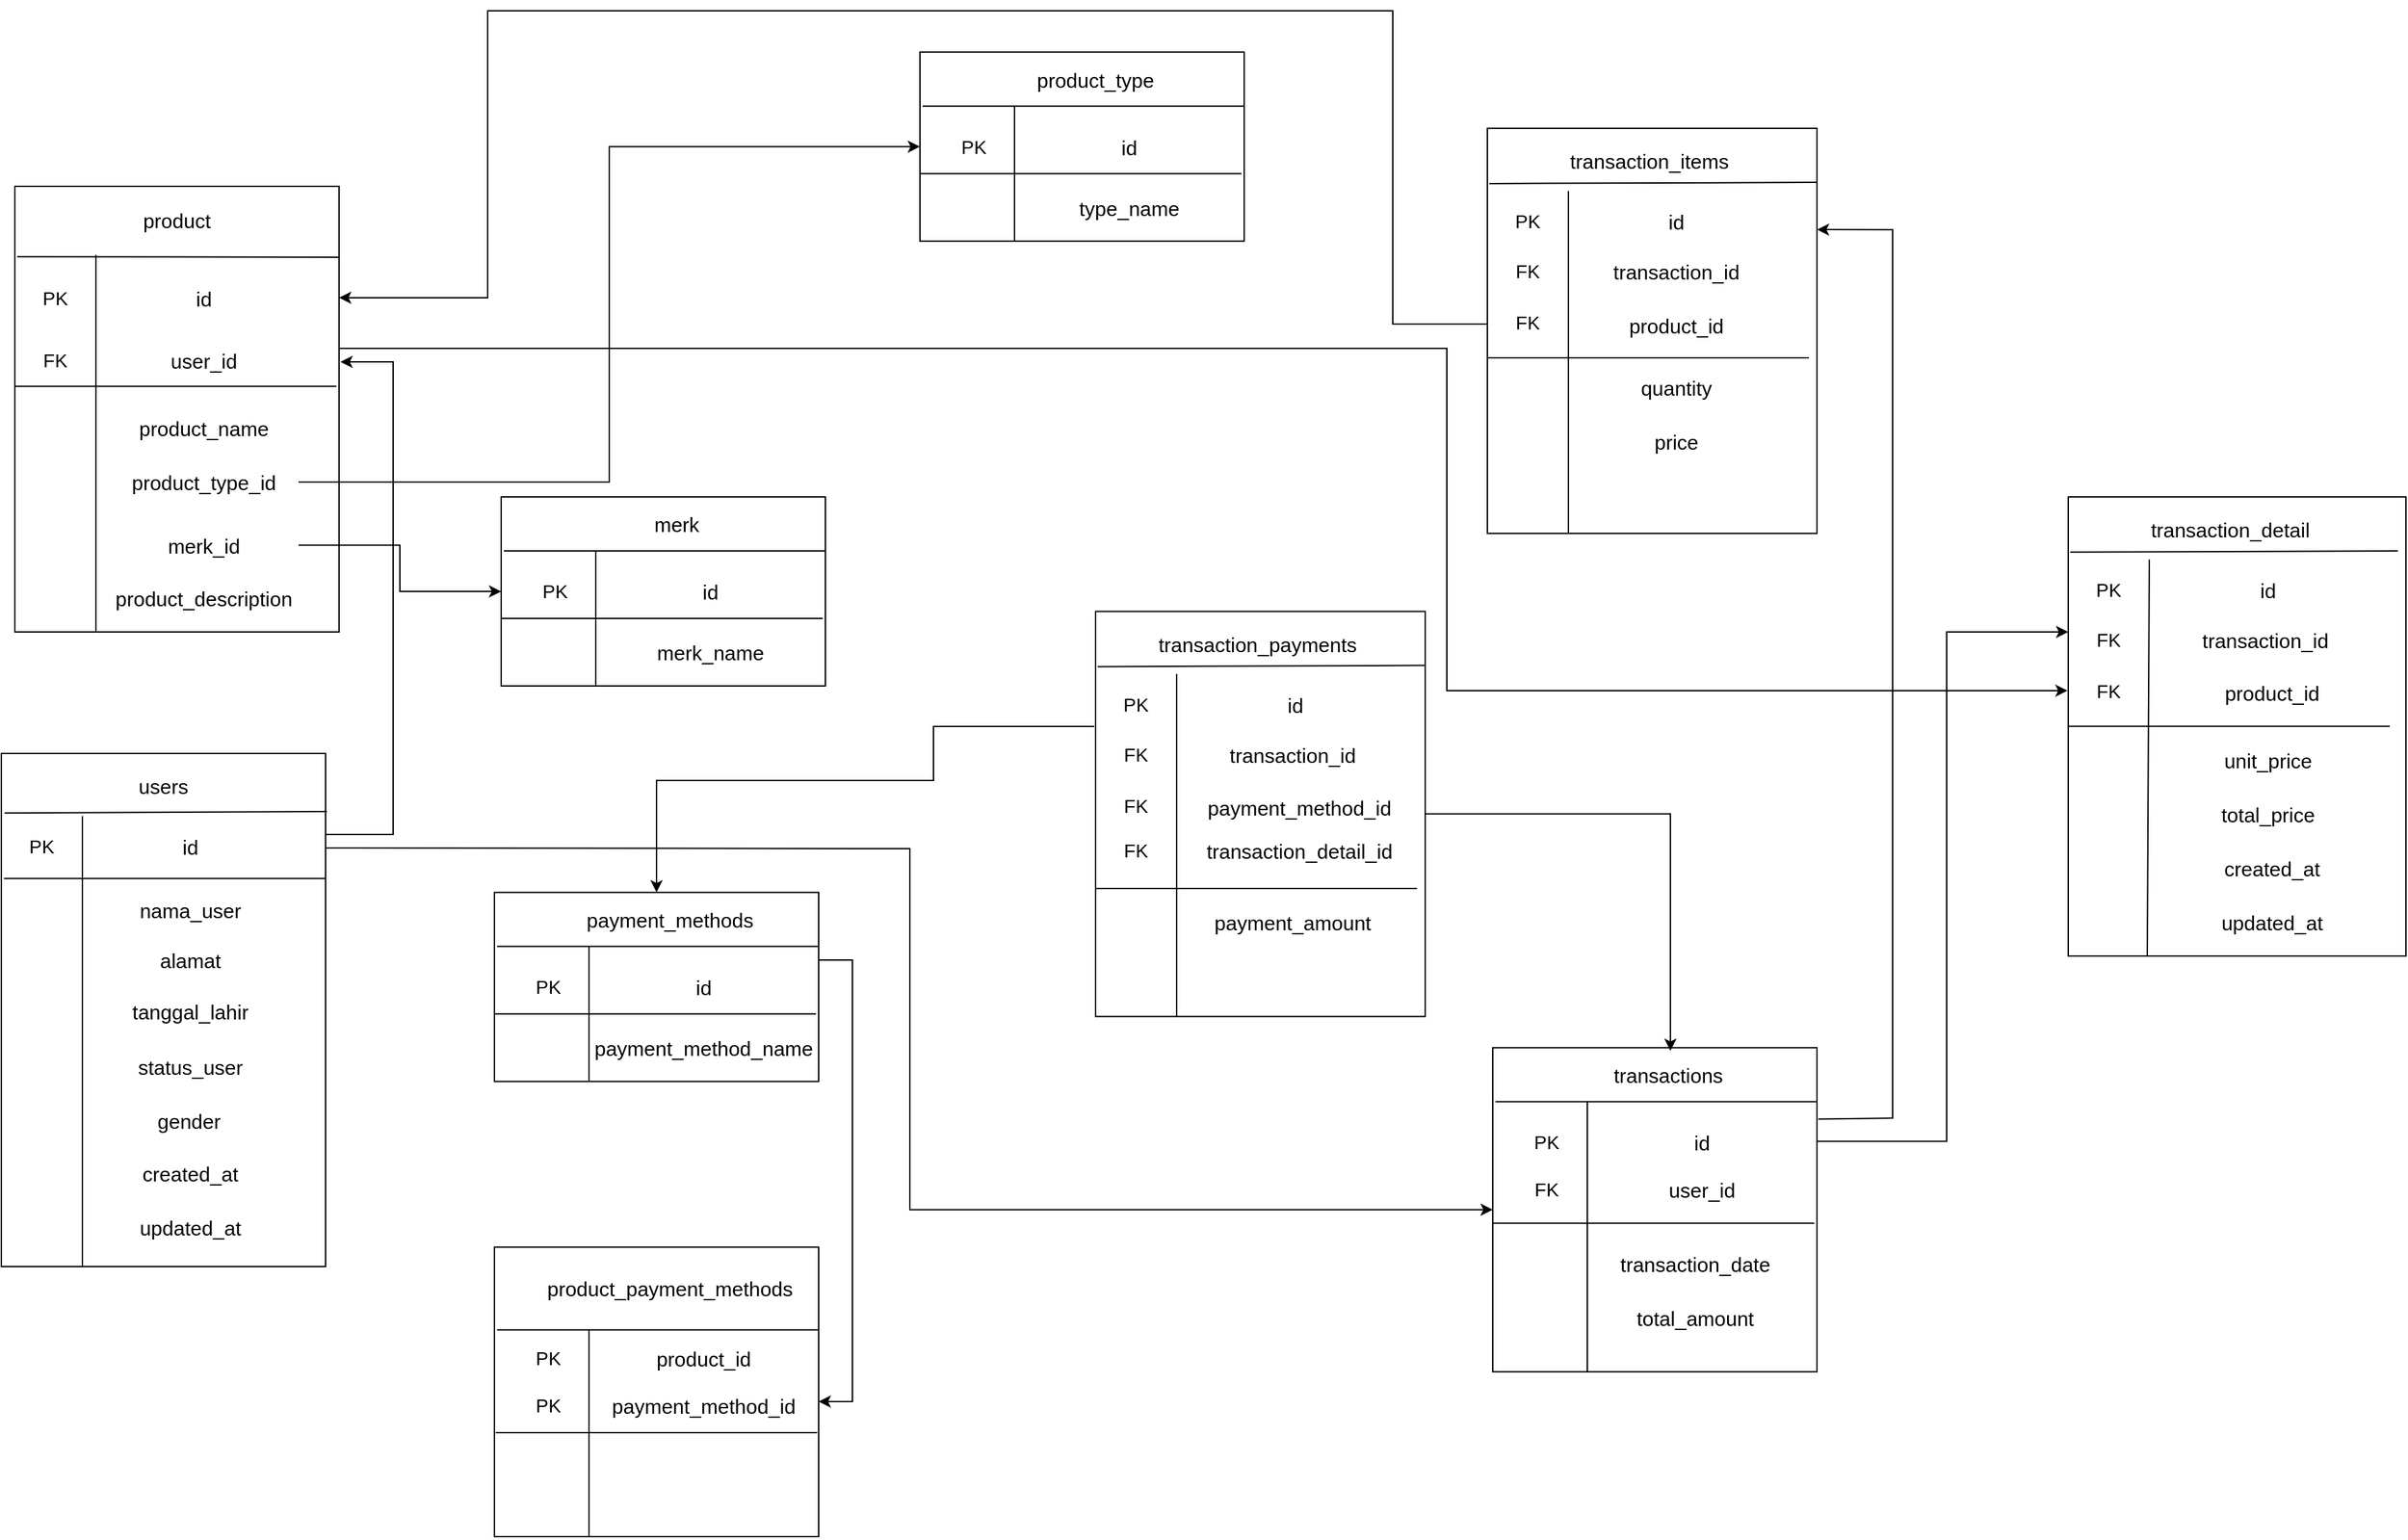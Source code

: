 <mxfile version="24.5.4" type="device">
  <diagram name="Page-1" id="gHyQf_i51Uh0sg_qcwM_">
    <mxGraphModel dx="2238" dy="1350" grid="1" gridSize="10" guides="1" tooltips="1" connect="1" arrows="1" fold="1" page="1" pageScale="1" pageWidth="850" pageHeight="1100" math="0" shadow="0">
      <root>
        <mxCell id="0" />
        <mxCell id="1" parent="0" />
        <mxCell id="1vpAeoFUaDSUoBecvZQN-39" value="" style="group" vertex="1" connectable="0" parent="1">
          <mxGeometry x="710" y="60.6" width="240" height="140" as="geometry" />
        </mxCell>
        <mxCell id="1vpAeoFUaDSUoBecvZQN-57" value="" style="group" vertex="1" connectable="0" parent="1vpAeoFUaDSUoBecvZQN-39">
          <mxGeometry width="240" height="140" as="geometry" />
        </mxCell>
        <mxCell id="1vpAeoFUaDSUoBecvZQN-12" value="" style="rounded=0;whiteSpace=wrap;html=1;" vertex="1" parent="1vpAeoFUaDSUoBecvZQN-57">
          <mxGeometry width="240" height="140" as="geometry" />
        </mxCell>
        <mxCell id="1vpAeoFUaDSUoBecvZQN-22" value="product_type" style="text;html=1;align=center;verticalAlign=middle;whiteSpace=wrap;rounded=0;strokeWidth=2;fontSize=15;" vertex="1" parent="1vpAeoFUaDSUoBecvZQN-57">
          <mxGeometry x="60" y="10" width="140" height="20" as="geometry" />
        </mxCell>
        <mxCell id="1vpAeoFUaDSUoBecvZQN-24" value="id" style="text;html=1;align=center;verticalAlign=middle;whiteSpace=wrap;rounded=0;strokeWidth=2;fontSize=15;" vertex="1" parent="1vpAeoFUaDSUoBecvZQN-57">
          <mxGeometry x="85" y="60" width="140" height="20" as="geometry" />
        </mxCell>
        <mxCell id="1vpAeoFUaDSUoBecvZQN-31" value="" style="endArrow=none;html=1;rounded=0;exitX=0.007;exitY=0.158;exitDx=0;exitDy=0;exitPerimeter=0;entryX=1.001;entryY=0.159;entryDx=0;entryDy=0;entryPerimeter=0;" edge="1" parent="1vpAeoFUaDSUoBecvZQN-57">
          <mxGeometry width="50" height="50" relative="1" as="geometry">
            <mxPoint x="2" y="40" as="sourcePoint" />
            <mxPoint x="240" y="40" as="targetPoint" />
          </mxGeometry>
        </mxCell>
        <mxCell id="1vpAeoFUaDSUoBecvZQN-32" value="PK" style="text;html=1;align=center;verticalAlign=middle;whiteSpace=wrap;rounded=0;fontSize=14;" vertex="1" parent="1vpAeoFUaDSUoBecvZQN-57">
          <mxGeometry x="20" y="60" width="40" height="20" as="geometry" />
        </mxCell>
        <mxCell id="1vpAeoFUaDSUoBecvZQN-37" value="type_name" style="text;html=1;align=center;verticalAlign=middle;whiteSpace=wrap;rounded=0;strokeWidth=2;fontSize=15;" vertex="1" parent="1vpAeoFUaDSUoBecvZQN-57">
          <mxGeometry x="85" y="100" width="140" height="30" as="geometry" />
        </mxCell>
        <mxCell id="1vpAeoFUaDSUoBecvZQN-30" value="" style="endArrow=none;html=1;rounded=0;exitX=0.007;exitY=0.158;exitDx=0;exitDy=0;exitPerimeter=0;entryX=1.001;entryY=0.159;entryDx=0;entryDy=0;entryPerimeter=0;" edge="1" parent="1vpAeoFUaDSUoBecvZQN-57">
          <mxGeometry width="50" height="50" relative="1" as="geometry">
            <mxPoint y="90" as="sourcePoint" />
            <mxPoint x="238" y="90" as="targetPoint" />
          </mxGeometry>
        </mxCell>
        <mxCell id="1vpAeoFUaDSUoBecvZQN-29" value="" style="endArrow=none;html=1;rounded=0;" edge="1" parent="1vpAeoFUaDSUoBecvZQN-57">
          <mxGeometry width="50" height="50" relative="1" as="geometry">
            <mxPoint x="70" y="140" as="sourcePoint" />
            <mxPoint x="70" y="40" as="targetPoint" />
          </mxGeometry>
        </mxCell>
        <mxCell id="1vpAeoFUaDSUoBecvZQN-69" value="" style="group" vertex="1" connectable="0" parent="1">
          <mxGeometry x="395" y="682.9" width="240" height="140" as="geometry" />
        </mxCell>
        <mxCell id="1vpAeoFUaDSUoBecvZQN-70" value="" style="group" vertex="1" connectable="0" parent="1vpAeoFUaDSUoBecvZQN-69">
          <mxGeometry width="240" height="140" as="geometry" />
        </mxCell>
        <mxCell id="1vpAeoFUaDSUoBecvZQN-71" value="" style="rounded=0;whiteSpace=wrap;html=1;" vertex="1" parent="1vpAeoFUaDSUoBecvZQN-70">
          <mxGeometry width="240" height="140" as="geometry" />
        </mxCell>
        <mxCell id="1vpAeoFUaDSUoBecvZQN-72" value="payment_methods" style="text;html=1;align=center;verticalAlign=middle;whiteSpace=wrap;rounded=0;strokeWidth=2;fontSize=15;" vertex="1" parent="1vpAeoFUaDSUoBecvZQN-70">
          <mxGeometry x="60" y="10" width="140" height="20" as="geometry" />
        </mxCell>
        <mxCell id="1vpAeoFUaDSUoBecvZQN-73" value="id" style="text;html=1;align=center;verticalAlign=middle;whiteSpace=wrap;rounded=0;strokeWidth=2;fontSize=15;" vertex="1" parent="1vpAeoFUaDSUoBecvZQN-70">
          <mxGeometry x="85" y="60" width="140" height="20" as="geometry" />
        </mxCell>
        <mxCell id="1vpAeoFUaDSUoBecvZQN-74" value="" style="endArrow=none;html=1;rounded=0;exitX=0.007;exitY=0.158;exitDx=0;exitDy=0;exitPerimeter=0;entryX=1.001;entryY=0.159;entryDx=0;entryDy=0;entryPerimeter=0;" edge="1" parent="1vpAeoFUaDSUoBecvZQN-70">
          <mxGeometry width="50" height="50" relative="1" as="geometry">
            <mxPoint x="2" y="40" as="sourcePoint" />
            <mxPoint x="240" y="40" as="targetPoint" />
          </mxGeometry>
        </mxCell>
        <mxCell id="1vpAeoFUaDSUoBecvZQN-75" value="PK" style="text;html=1;align=center;verticalAlign=middle;whiteSpace=wrap;rounded=0;fontSize=14;" vertex="1" parent="1vpAeoFUaDSUoBecvZQN-70">
          <mxGeometry x="20" y="60" width="40" height="20" as="geometry" />
        </mxCell>
        <mxCell id="1vpAeoFUaDSUoBecvZQN-76" value="payment_method_name" style="text;html=1;align=center;verticalAlign=middle;whiteSpace=wrap;rounded=0;strokeWidth=2;fontSize=15;" vertex="1" parent="1vpAeoFUaDSUoBecvZQN-70">
          <mxGeometry x="85" y="100" width="140" height="30" as="geometry" />
        </mxCell>
        <mxCell id="1vpAeoFUaDSUoBecvZQN-77" value="" style="endArrow=none;html=1;rounded=0;exitX=0.007;exitY=0.158;exitDx=0;exitDy=0;exitPerimeter=0;entryX=1.001;entryY=0.159;entryDx=0;entryDy=0;entryPerimeter=0;" edge="1" parent="1vpAeoFUaDSUoBecvZQN-70">
          <mxGeometry width="50" height="50" relative="1" as="geometry">
            <mxPoint y="90" as="sourcePoint" />
            <mxPoint x="238" y="90" as="targetPoint" />
          </mxGeometry>
        </mxCell>
        <mxCell id="1vpAeoFUaDSUoBecvZQN-78" value="" style="endArrow=none;html=1;rounded=0;" edge="1" parent="1vpAeoFUaDSUoBecvZQN-70">
          <mxGeometry width="50" height="50" relative="1" as="geometry">
            <mxPoint x="70" y="140" as="sourcePoint" />
            <mxPoint x="70" y="40" as="targetPoint" />
          </mxGeometry>
        </mxCell>
        <mxCell id="1vpAeoFUaDSUoBecvZQN-90" value="" style="group" vertex="1" connectable="0" parent="1">
          <mxGeometry x="30" y="580" width="240" height="380" as="geometry" />
        </mxCell>
        <mxCell id="1vpAeoFUaDSUoBecvZQN-130" value="" style="group" vertex="1" connectable="0" parent="1vpAeoFUaDSUoBecvZQN-90">
          <mxGeometry width="240" height="380" as="geometry" />
        </mxCell>
        <mxCell id="1vpAeoFUaDSUoBecvZQN-79" value="" style="rounded=0;whiteSpace=wrap;html=1;" vertex="1" parent="1vpAeoFUaDSUoBecvZQN-130">
          <mxGeometry width="240" height="380" as="geometry" />
        </mxCell>
        <mxCell id="1vpAeoFUaDSUoBecvZQN-81" value="users" style="text;html=1;align=center;verticalAlign=middle;whiteSpace=wrap;rounded=0;strokeWidth=2;fontSize=15;" vertex="1" parent="1vpAeoFUaDSUoBecvZQN-130">
          <mxGeometry x="50" y="9.268" width="140" height="29.231" as="geometry" />
        </mxCell>
        <mxCell id="1vpAeoFUaDSUoBecvZQN-82" value="id" style="text;html=1;align=center;verticalAlign=middle;whiteSpace=wrap;rounded=0;strokeWidth=2;fontSize=15;" vertex="1" parent="1vpAeoFUaDSUoBecvZQN-130">
          <mxGeometry x="70" y="54.683" width="140" height="28.871" as="geometry" />
        </mxCell>
        <mxCell id="1vpAeoFUaDSUoBecvZQN-83" value="nama_user" style="text;html=1;align=center;verticalAlign=middle;whiteSpace=wrap;rounded=0;strokeWidth=2;fontSize=15;" vertex="1" parent="1vpAeoFUaDSUoBecvZQN-130">
          <mxGeometry x="70" y="97.951" width="140" height="37.073" as="geometry" />
        </mxCell>
        <mxCell id="1vpAeoFUaDSUoBecvZQN-84" value="alamat" style="text;html=1;align=center;verticalAlign=middle;whiteSpace=wrap;rounded=0;strokeWidth=2;fontSize=15;" vertex="1" parent="1vpAeoFUaDSUoBecvZQN-130">
          <mxGeometry x="70" y="141.024" width="140" height="24.95" as="geometry" />
        </mxCell>
        <mxCell id="1vpAeoFUaDSUoBecvZQN-85" value="tanggal_lahir" style="text;html=1;align=center;verticalAlign=middle;whiteSpace=wrap;rounded=0;strokeWidth=2;fontSize=15;" vertex="1" parent="1vpAeoFUaDSUoBecvZQN-130">
          <mxGeometry x="70" y="176.684" width="140" height="29.584" as="geometry" />
        </mxCell>
        <mxCell id="1vpAeoFUaDSUoBecvZQN-86" value="status_user" style="text;html=1;align=center;verticalAlign=middle;whiteSpace=wrap;rounded=0;strokeWidth=2;fontSize=15;" vertex="1" parent="1vpAeoFUaDSUoBecvZQN-130">
          <mxGeometry x="70" y="217.902" width="140" height="28.519" as="geometry" />
        </mxCell>
        <mxCell id="1vpAeoFUaDSUoBecvZQN-87" value="PK" style="text;html=1;align=center;verticalAlign=middle;whiteSpace=wrap;rounded=0;fontSize=14;" vertex="1" parent="1vpAeoFUaDSUoBecvZQN-130">
          <mxGeometry x="10" y="54.683" width="40" height="28.871" as="geometry" />
        </mxCell>
        <mxCell id="1vpAeoFUaDSUoBecvZQN-88" value="" style="endArrow=none;html=1;rounded=0;exitX=0.007;exitY=0.158;exitDx=0;exitDy=0;exitPerimeter=0;entryX=1.001;entryY=0.159;entryDx=0;entryDy=0;entryPerimeter=0;" edge="1" parent="1vpAeoFUaDSUoBecvZQN-130">
          <mxGeometry width="50" height="50" relative="1" as="geometry">
            <mxPoint x="2" y="92.686" as="sourcePoint" />
            <mxPoint x="240" y="92.686" as="targetPoint" />
          </mxGeometry>
        </mxCell>
        <mxCell id="1vpAeoFUaDSUoBecvZQN-89" value="" style="endArrow=none;html=1;rounded=0;exitX=0.25;exitY=1;exitDx=0;exitDy=0;" edge="1" parent="1vpAeoFUaDSUoBecvZQN-130">
          <mxGeometry width="50" height="50" relative="1" as="geometry">
            <mxPoint x="60" y="380" as="sourcePoint" />
            <mxPoint x="60" y="46.341" as="targetPoint" />
          </mxGeometry>
        </mxCell>
        <mxCell id="1vpAeoFUaDSUoBecvZQN-80" value="" style="endArrow=none;html=1;rounded=0;exitX=0.01;exitY=0.116;exitDx=0;exitDy=0;exitPerimeter=0;entryX=1.004;entryY=0.113;entryDx=0;entryDy=0;entryPerimeter=0;" edge="1" parent="1vpAeoFUaDSUoBecvZQN-130" source="1vpAeoFUaDSUoBecvZQN-79" target="1vpAeoFUaDSUoBecvZQN-79">
          <mxGeometry width="50" height="50" relative="1" as="geometry">
            <mxPoint x="360" y="380" as="sourcePoint" />
            <mxPoint x="238" y="92.077" as="targetPoint" />
          </mxGeometry>
        </mxCell>
        <mxCell id="1vpAeoFUaDSUoBecvZQN-126" value="gender" style="text;html=1;align=center;verticalAlign=middle;whiteSpace=wrap;rounded=0;strokeWidth=2;fontSize=15;" vertex="1" parent="1vpAeoFUaDSUoBecvZQN-130">
          <mxGeometry x="69" y="257.976" width="140" height="28.519" as="geometry" />
        </mxCell>
        <mxCell id="1vpAeoFUaDSUoBecvZQN-128" value="created_at" style="text;html=1;align=center;verticalAlign=middle;whiteSpace=wrap;rounded=0;strokeWidth=2;fontSize=15;" vertex="1" parent="1vpAeoFUaDSUoBecvZQN-130">
          <mxGeometry x="70" y="297.049" width="140" height="28.519" as="geometry" />
        </mxCell>
        <mxCell id="1vpAeoFUaDSUoBecvZQN-129" value="updated_at" style="text;html=1;align=center;verticalAlign=middle;whiteSpace=wrap;rounded=0;strokeWidth=2;fontSize=15;" vertex="1" parent="1vpAeoFUaDSUoBecvZQN-130">
          <mxGeometry x="70" y="337.122" width="140" height="28.519" as="geometry" />
        </mxCell>
        <mxCell id="1vpAeoFUaDSUoBecvZQN-91" value="" style="group" vertex="1" connectable="0" parent="1">
          <mxGeometry x="395" y="945.64" width="240" height="214.36" as="geometry" />
        </mxCell>
        <mxCell id="1vpAeoFUaDSUoBecvZQN-92" value="" style="group" vertex="1" connectable="0" parent="1vpAeoFUaDSUoBecvZQN-91">
          <mxGeometry width="240" height="214.36" as="geometry" />
        </mxCell>
        <mxCell id="1vpAeoFUaDSUoBecvZQN-93" value="" style="rounded=0;whiteSpace=wrap;html=1;" vertex="1" parent="1vpAeoFUaDSUoBecvZQN-92">
          <mxGeometry width="240" height="214.36" as="geometry" />
        </mxCell>
        <mxCell id="1vpAeoFUaDSUoBecvZQN-94" value="product_payment_methods" style="text;html=1;align=center;verticalAlign=middle;whiteSpace=wrap;rounded=0;strokeWidth=2;fontSize=15;" vertex="1" parent="1vpAeoFUaDSUoBecvZQN-92">
          <mxGeometry x="60" y="15.311" width="140" height="30.623" as="geometry" />
        </mxCell>
        <mxCell id="1vpAeoFUaDSUoBecvZQN-95" value="product_id" style="text;html=1;align=center;verticalAlign=middle;whiteSpace=wrap;rounded=0;strokeWidth=2;fontSize=15;" vertex="1" parent="1vpAeoFUaDSUoBecvZQN-92">
          <mxGeometry x="85" y="73.74" width="140" height="18.13" as="geometry" />
        </mxCell>
        <mxCell id="1vpAeoFUaDSUoBecvZQN-96" value="" style="endArrow=none;html=1;rounded=0;exitX=0.007;exitY=0.158;exitDx=0;exitDy=0;exitPerimeter=0;entryX=1.001;entryY=0.159;entryDx=0;entryDy=0;entryPerimeter=0;" edge="1" parent="1vpAeoFUaDSUoBecvZQN-92">
          <mxGeometry width="50" height="50" relative="1" as="geometry">
            <mxPoint x="2" y="61.246" as="sourcePoint" />
            <mxPoint x="240" y="61.246" as="targetPoint" />
          </mxGeometry>
        </mxCell>
        <mxCell id="1vpAeoFUaDSUoBecvZQN-97" value="PK" style="text;html=1;align=center;verticalAlign=middle;whiteSpace=wrap;rounded=0;fontSize=14;" vertex="1" parent="1vpAeoFUaDSUoBecvZQN-92">
          <mxGeometry x="20" y="73.74" width="40" height="18.13" as="geometry" />
        </mxCell>
        <mxCell id="1vpAeoFUaDSUoBecvZQN-98" value="payment_method_id" style="text;html=1;align=center;verticalAlign=middle;whiteSpace=wrap;rounded=0;strokeWidth=2;fontSize=15;" vertex="1" parent="1vpAeoFUaDSUoBecvZQN-92">
          <mxGeometry x="85" y="104.36" width="140" height="26.89" as="geometry" />
        </mxCell>
        <mxCell id="1vpAeoFUaDSUoBecvZQN-99" value="" style="endArrow=none;html=1;rounded=0;exitX=0.007;exitY=0.158;exitDx=0;exitDy=0;exitPerimeter=0;entryX=1.001;entryY=0.159;entryDx=0;entryDy=0;entryPerimeter=0;" edge="1" parent="1vpAeoFUaDSUoBecvZQN-92">
          <mxGeometry width="50" height="50" relative="1" as="geometry">
            <mxPoint x="1" y="137.363" as="sourcePoint" />
            <mxPoint x="239" y="137.363" as="targetPoint" />
          </mxGeometry>
        </mxCell>
        <mxCell id="1vpAeoFUaDSUoBecvZQN-100" value="" style="endArrow=none;html=1;rounded=0;" edge="1" parent="1vpAeoFUaDSUoBecvZQN-92">
          <mxGeometry width="50" height="50" relative="1" as="geometry">
            <mxPoint x="70" y="214.36" as="sourcePoint" />
            <mxPoint x="70" y="61.246" as="targetPoint" />
          </mxGeometry>
        </mxCell>
        <mxCell id="1vpAeoFUaDSUoBecvZQN-101" value="PK" style="text;html=1;align=center;verticalAlign=middle;whiteSpace=wrap;rounded=0;fontSize=14;" vertex="1" parent="1vpAeoFUaDSUoBecvZQN-92">
          <mxGeometry x="20" y="108.19" width="40" height="19.23" as="geometry" />
        </mxCell>
        <mxCell id="1vpAeoFUaDSUoBecvZQN-60" value="" style="group" vertex="1" connectable="0" parent="1">
          <mxGeometry x="400" y="390" width="240" height="140" as="geometry" />
        </mxCell>
        <mxCell id="1vpAeoFUaDSUoBecvZQN-61" value="" style="rounded=0;whiteSpace=wrap;html=1;" vertex="1" parent="1vpAeoFUaDSUoBecvZQN-60">
          <mxGeometry width="240" height="140" as="geometry" />
        </mxCell>
        <mxCell id="1vpAeoFUaDSUoBecvZQN-62" value="merk" style="text;html=1;align=center;verticalAlign=middle;whiteSpace=wrap;rounded=0;strokeWidth=2;fontSize=15;container=0;" vertex="1" parent="1vpAeoFUaDSUoBecvZQN-60">
          <mxGeometry x="60" y="10" width="140" height="20" as="geometry" />
        </mxCell>
        <mxCell id="1vpAeoFUaDSUoBecvZQN-63" value="id" style="text;html=1;align=center;verticalAlign=middle;whiteSpace=wrap;rounded=0;strokeWidth=2;fontSize=15;container=0;" vertex="1" parent="1vpAeoFUaDSUoBecvZQN-60">
          <mxGeometry x="85" y="60" width="140" height="20" as="geometry" />
        </mxCell>
        <mxCell id="1vpAeoFUaDSUoBecvZQN-64" value="" style="endArrow=none;html=1;rounded=0;exitX=0.007;exitY=0.158;exitDx=0;exitDy=0;exitPerimeter=0;entryX=1.001;entryY=0.159;entryDx=0;entryDy=0;entryPerimeter=0;" edge="1" parent="1vpAeoFUaDSUoBecvZQN-60">
          <mxGeometry width="50" height="50" relative="1" as="geometry">
            <mxPoint x="2" y="40" as="sourcePoint" />
            <mxPoint x="240" y="40" as="targetPoint" />
          </mxGeometry>
        </mxCell>
        <mxCell id="1vpAeoFUaDSUoBecvZQN-65" value="PK" style="text;html=1;align=center;verticalAlign=middle;whiteSpace=wrap;rounded=0;fontSize=14;container=0;" vertex="1" parent="1vpAeoFUaDSUoBecvZQN-60">
          <mxGeometry x="20" y="60" width="40" height="20" as="geometry" />
        </mxCell>
        <mxCell id="1vpAeoFUaDSUoBecvZQN-66" value="merk_name" style="text;html=1;align=center;verticalAlign=middle;whiteSpace=wrap;rounded=0;strokeWidth=2;fontSize=15;container=0;" vertex="1" parent="1vpAeoFUaDSUoBecvZQN-60">
          <mxGeometry x="85" y="100" width="140" height="30" as="geometry" />
        </mxCell>
        <mxCell id="1vpAeoFUaDSUoBecvZQN-67" value="" style="endArrow=none;html=1;rounded=0;exitX=0.007;exitY=0.158;exitDx=0;exitDy=0;exitPerimeter=0;entryX=1.001;entryY=0.159;entryDx=0;entryDy=0;entryPerimeter=0;" edge="1" parent="1vpAeoFUaDSUoBecvZQN-60">
          <mxGeometry width="50" height="50" relative="1" as="geometry">
            <mxPoint y="90" as="sourcePoint" />
            <mxPoint x="238" y="90" as="targetPoint" />
          </mxGeometry>
        </mxCell>
        <mxCell id="1vpAeoFUaDSUoBecvZQN-68" value="" style="endArrow=none;html=1;rounded=0;" edge="1" parent="1vpAeoFUaDSUoBecvZQN-60">
          <mxGeometry width="50" height="50" relative="1" as="geometry">
            <mxPoint x="70" y="140" as="sourcePoint" />
            <mxPoint x="70" y="40" as="targetPoint" />
          </mxGeometry>
        </mxCell>
        <mxCell id="1vpAeoFUaDSUoBecvZQN-233" value="" style="group" vertex="1" connectable="0" parent="1">
          <mxGeometry x="40" y="160" width="240" height="330" as="geometry" />
        </mxCell>
        <mxCell id="1vpAeoFUaDSUoBecvZQN-1" value="" style="rounded=0;whiteSpace=wrap;html=1;" vertex="1" parent="1vpAeoFUaDSUoBecvZQN-233">
          <mxGeometry width="240" height="330" as="geometry" />
        </mxCell>
        <mxCell id="1vpAeoFUaDSUoBecvZQN-2" value="" style="endArrow=none;html=1;rounded=0;exitX=0.25;exitY=1;exitDx=0;exitDy=0;" edge="1" parent="1vpAeoFUaDSUoBecvZQN-233" source="1vpAeoFUaDSUoBecvZQN-1">
          <mxGeometry width="50" height="50" relative="1" as="geometry">
            <mxPoint x="360" y="330" as="sourcePoint" />
            <mxPoint x="60" y="50.769" as="targetPoint" />
          </mxGeometry>
        </mxCell>
        <mxCell id="1vpAeoFUaDSUoBecvZQN-4" value="" style="endArrow=none;html=1;rounded=0;exitX=0.007;exitY=0.158;exitDx=0;exitDy=0;exitPerimeter=0;entryX=1.001;entryY=0.159;entryDx=0;entryDy=0;entryPerimeter=0;" edge="1" parent="1vpAeoFUaDSUoBecvZQN-233" source="1vpAeoFUaDSUoBecvZQN-1" target="1vpAeoFUaDSUoBecvZQN-1">
          <mxGeometry width="50" height="50" relative="1" as="geometry">
            <mxPoint x="360" y="330" as="sourcePoint" />
            <mxPoint x="238" y="79.962" as="targetPoint" />
          </mxGeometry>
        </mxCell>
        <mxCell id="1vpAeoFUaDSUoBecvZQN-5" value="product" style="text;html=1;align=center;verticalAlign=middle;whiteSpace=wrap;rounded=0;strokeWidth=2;fontSize=15;" vertex="1" parent="1vpAeoFUaDSUoBecvZQN-233">
          <mxGeometry x="50" y="12.692" width="140" height="25.385" as="geometry" />
        </mxCell>
        <mxCell id="1vpAeoFUaDSUoBecvZQN-7" value="id" style="text;html=1;align=center;verticalAlign=middle;whiteSpace=wrap;rounded=0;strokeWidth=2;fontSize=15;" vertex="1" parent="1vpAeoFUaDSUoBecvZQN-233">
          <mxGeometry x="70" y="63.462" width="140" height="38.077" as="geometry" />
        </mxCell>
        <mxCell id="1vpAeoFUaDSUoBecvZQN-8" value="product_name" style="text;html=1;align=center;verticalAlign=middle;whiteSpace=wrap;rounded=0;strokeWidth=2;fontSize=15;" vertex="1" parent="1vpAeoFUaDSUoBecvZQN-233">
          <mxGeometry x="70" y="160.003" width="140" height="38.077" as="geometry" />
        </mxCell>
        <mxCell id="1vpAeoFUaDSUoBecvZQN-9" value="product_type_id" style="text;html=1;align=center;verticalAlign=middle;whiteSpace=wrap;rounded=0;strokeWidth=2;fontSize=15;" vertex="1" parent="1vpAeoFUaDSUoBecvZQN-233">
          <mxGeometry x="70" y="200.002" width="140" height="38.077" as="geometry" />
        </mxCell>
        <mxCell id="1vpAeoFUaDSUoBecvZQN-10" value="merk_id" style="text;html=1;align=center;verticalAlign=middle;whiteSpace=wrap;rounded=0;strokeWidth=2;fontSize=15;" vertex="1" parent="1vpAeoFUaDSUoBecvZQN-233">
          <mxGeometry x="70" y="250" width="140" height="31.54" as="geometry" />
        </mxCell>
        <mxCell id="1vpAeoFUaDSUoBecvZQN-11" value="product_description" style="text;html=1;align=center;verticalAlign=middle;whiteSpace=wrap;rounded=0;strokeWidth=2;fontSize=15;" vertex="1" parent="1vpAeoFUaDSUoBecvZQN-233">
          <mxGeometry x="70" y="290" width="140" height="30.77" as="geometry" />
        </mxCell>
        <mxCell id="1vpAeoFUaDSUoBecvZQN-35" value="PK" style="text;html=1;align=center;verticalAlign=middle;whiteSpace=wrap;rounded=0;fontSize=14;" vertex="1" parent="1vpAeoFUaDSUoBecvZQN-233">
          <mxGeometry x="10" y="63.462" width="40" height="38.077" as="geometry" />
        </mxCell>
        <mxCell id="1vpAeoFUaDSUoBecvZQN-286" value="user_id" style="text;html=1;align=center;verticalAlign=middle;whiteSpace=wrap;rounded=0;strokeWidth=2;fontSize=15;" vertex="1" parent="1vpAeoFUaDSUoBecvZQN-233">
          <mxGeometry x="70" y="110.002" width="140" height="38.077" as="geometry" />
        </mxCell>
        <mxCell id="1vpAeoFUaDSUoBecvZQN-288" value="FK" style="text;html=1;align=center;verticalAlign=middle;whiteSpace=wrap;rounded=0;fontSize=14;" vertex="1" parent="1vpAeoFUaDSUoBecvZQN-233">
          <mxGeometry x="10" y="110.002" width="40" height="38.077" as="geometry" />
        </mxCell>
        <mxCell id="1vpAeoFUaDSUoBecvZQN-290" value="" style="endArrow=none;html=1;rounded=0;exitX=0.007;exitY=0.158;exitDx=0;exitDy=0;exitPerimeter=0;entryX=1.001;entryY=0.159;entryDx=0;entryDy=0;entryPerimeter=0;" edge="1" parent="1vpAeoFUaDSUoBecvZQN-233">
          <mxGeometry width="50" height="50" relative="1" as="geometry">
            <mxPoint y="148.081" as="sourcePoint" />
            <mxPoint x="238" y="148.081" as="targetPoint" />
          </mxGeometry>
        </mxCell>
        <mxCell id="1vpAeoFUaDSUoBecvZQN-192" value="" style="group" vertex="1" connectable="0" parent="1">
          <mxGeometry x="1130" y="117.05" width="240" height="1000.0" as="geometry" />
        </mxCell>
        <mxCell id="1vpAeoFUaDSUoBecvZQN-193" value="" style="rounded=0;whiteSpace=wrap;html=1;" vertex="1" parent="1vpAeoFUaDSUoBecvZQN-192">
          <mxGeometry width="244" height="300" as="geometry" />
        </mxCell>
        <mxCell id="1vpAeoFUaDSUoBecvZQN-194" value="transaction_items" style="text;html=1;align=center;verticalAlign=middle;whiteSpace=wrap;rounded=0;strokeWidth=2;fontSize=15;" vertex="1" parent="1vpAeoFUaDSUoBecvZQN-192">
          <mxGeometry x="50" y="9.268" width="140" height="29.231" as="geometry" />
        </mxCell>
        <mxCell id="1vpAeoFUaDSUoBecvZQN-195" value="id" style="text;html=1;align=center;verticalAlign=middle;whiteSpace=wrap;rounded=0;strokeWidth=2;fontSize=15;" vertex="1" parent="1vpAeoFUaDSUoBecvZQN-192">
          <mxGeometry x="70" y="54.683" width="140" height="28.871" as="geometry" />
        </mxCell>
        <mxCell id="1vpAeoFUaDSUoBecvZQN-196" value="transaction_id" style="text;html=1;align=center;verticalAlign=middle;whiteSpace=wrap;rounded=0;strokeWidth=2;fontSize=15;" vertex="1" parent="1vpAeoFUaDSUoBecvZQN-192">
          <mxGeometry x="70" y="90" width="140" height="32.05" as="geometry" />
        </mxCell>
        <mxCell id="1vpAeoFUaDSUoBecvZQN-197" value="product_id" style="text;html=1;align=center;verticalAlign=middle;whiteSpace=wrap;rounded=0;strokeWidth=2;fontSize=15;" vertex="1" parent="1vpAeoFUaDSUoBecvZQN-192">
          <mxGeometry x="70" y="133.004" width="140" height="24.95" as="geometry" />
        </mxCell>
        <mxCell id="1vpAeoFUaDSUoBecvZQN-198" value="quantity" style="text;html=1;align=center;verticalAlign=middle;whiteSpace=wrap;rounded=0;strokeWidth=2;fontSize=15;" vertex="1" parent="1vpAeoFUaDSUoBecvZQN-192">
          <mxGeometry x="70" y="176.684" width="140" height="29.584" as="geometry" />
        </mxCell>
        <mxCell id="1vpAeoFUaDSUoBecvZQN-199" value="price" style="text;html=1;align=center;verticalAlign=middle;whiteSpace=wrap;rounded=0;strokeWidth=2;fontSize=15;" vertex="1" parent="1vpAeoFUaDSUoBecvZQN-192">
          <mxGeometry x="70" y="217.902" width="140" height="28.519" as="geometry" />
        </mxCell>
        <mxCell id="1vpAeoFUaDSUoBecvZQN-200" value="PK" style="text;html=1;align=center;verticalAlign=middle;whiteSpace=wrap;rounded=0;fontSize=14;" vertex="1" parent="1vpAeoFUaDSUoBecvZQN-192">
          <mxGeometry x="10" y="54.683" width="40" height="28.871" as="geometry" />
        </mxCell>
        <mxCell id="1vpAeoFUaDSUoBecvZQN-201" value="" style="endArrow=none;html=1;rounded=0;exitX=0.007;exitY=0.158;exitDx=0;exitDy=0;exitPerimeter=0;entryX=1.001;entryY=0.159;entryDx=0;entryDy=0;entryPerimeter=0;" edge="1" parent="1vpAeoFUaDSUoBecvZQN-192">
          <mxGeometry width="50" height="50" relative="1" as="geometry">
            <mxPoint y="169.896" as="sourcePoint" />
            <mxPoint x="238" y="169.896" as="targetPoint" />
          </mxGeometry>
        </mxCell>
        <mxCell id="1vpAeoFUaDSUoBecvZQN-202" value="" style="endArrow=none;html=1;rounded=0;" edge="1" parent="1vpAeoFUaDSUoBecvZQN-192">
          <mxGeometry width="50" height="50" relative="1" as="geometry">
            <mxPoint x="60" y="300" as="sourcePoint" />
            <mxPoint x="60" y="46.341" as="targetPoint" />
          </mxGeometry>
        </mxCell>
        <mxCell id="1vpAeoFUaDSUoBecvZQN-203" value="" style="endArrow=none;html=1;rounded=0;exitX=0.01;exitY=0.116;exitDx=0;exitDy=0;exitPerimeter=0;entryX=1.004;entryY=0.113;entryDx=0;entryDy=0;entryPerimeter=0;" edge="1" parent="1vpAeoFUaDSUoBecvZQN-192">
          <mxGeometry width="50" height="50" relative="1" as="geometry">
            <mxPoint x="1.46" y="40.9" as="sourcePoint" />
            <mxPoint x="243.996" y="40.0" as="targetPoint" />
          </mxGeometry>
        </mxCell>
        <mxCell id="1vpAeoFUaDSUoBecvZQN-209" value="FK" style="text;html=1;align=center;verticalAlign=middle;whiteSpace=wrap;rounded=0;fontSize=14;" vertex="1" parent="1vpAeoFUaDSUoBecvZQN-192">
          <mxGeometry x="10" y="91.593" width="40" height="28.871" as="geometry" />
        </mxCell>
        <mxCell id="1vpAeoFUaDSUoBecvZQN-210" value="FK" style="text;html=1;align=center;verticalAlign=middle;whiteSpace=wrap;rounded=0;fontSize=14;" vertex="1" parent="1vpAeoFUaDSUoBecvZQN-192">
          <mxGeometry x="10" y="130.003" width="40" height="28.871" as="geometry" />
        </mxCell>
        <mxCell id="1vpAeoFUaDSUoBecvZQN-131" value="" style="group" vertex="1" connectable="0" parent="1vpAeoFUaDSUoBecvZQN-192">
          <mxGeometry x="4" y="680.85" width="240" height="240" as="geometry" />
        </mxCell>
        <mxCell id="1vpAeoFUaDSUoBecvZQN-132" value="" style="group" vertex="1" connectable="0" parent="1vpAeoFUaDSUoBecvZQN-131">
          <mxGeometry width="240" height="240" as="geometry" />
        </mxCell>
        <mxCell id="1vpAeoFUaDSUoBecvZQN-133" value="" style="rounded=0;whiteSpace=wrap;html=1;" vertex="1" parent="1vpAeoFUaDSUoBecvZQN-132">
          <mxGeometry width="240" height="240" as="geometry" />
        </mxCell>
        <mxCell id="1vpAeoFUaDSUoBecvZQN-134" value="transactions" style="text;html=1;align=center;verticalAlign=middle;whiteSpace=wrap;rounded=0;strokeWidth=2;fontSize=15;" vertex="1" parent="1vpAeoFUaDSUoBecvZQN-132">
          <mxGeometry x="60" y="10" width="140" height="20" as="geometry" />
        </mxCell>
        <mxCell id="1vpAeoFUaDSUoBecvZQN-332" style="edgeStyle=orthogonalEdgeStyle;rounded=0;orthogonalLoop=1;jettySize=auto;html=1;exitX=1;exitY=0.289;exitDx=0;exitDy=0;exitPerimeter=0;" edge="1" parent="1vpAeoFUaDSUoBecvZQN-132" source="1vpAeoFUaDSUoBecvZQN-133">
          <mxGeometry relative="1" as="geometry">
            <mxPoint x="426" y="-307.9" as="targetPoint" />
            <mxPoint x="236" y="70.1" as="sourcePoint" />
            <Array as="points">
              <mxPoint x="336" y="69" />
              <mxPoint x="336" y="-308" />
            </Array>
          </mxGeometry>
        </mxCell>
        <mxCell id="1vpAeoFUaDSUoBecvZQN-135" value="id" style="text;html=1;align=center;verticalAlign=middle;whiteSpace=wrap;rounded=0;strokeWidth=2;fontSize=15;" vertex="1" parent="1vpAeoFUaDSUoBecvZQN-132">
          <mxGeometry x="85" y="60" width="140" height="20" as="geometry" />
        </mxCell>
        <mxCell id="1vpAeoFUaDSUoBecvZQN-136" value="" style="endArrow=none;html=1;rounded=0;exitX=0.007;exitY=0.158;exitDx=0;exitDy=0;exitPerimeter=0;entryX=1.001;entryY=0.159;entryDx=0;entryDy=0;entryPerimeter=0;" edge="1" parent="1vpAeoFUaDSUoBecvZQN-132">
          <mxGeometry width="50" height="50" relative="1" as="geometry">
            <mxPoint x="2" y="40" as="sourcePoint" />
            <mxPoint x="240" y="40" as="targetPoint" />
          </mxGeometry>
        </mxCell>
        <mxCell id="1vpAeoFUaDSUoBecvZQN-137" value="PK" style="text;html=1;align=center;verticalAlign=middle;whiteSpace=wrap;rounded=0;fontSize=14;" vertex="1" parent="1vpAeoFUaDSUoBecvZQN-132">
          <mxGeometry x="20" y="60" width="40" height="20" as="geometry" />
        </mxCell>
        <mxCell id="1vpAeoFUaDSUoBecvZQN-138" value="user_id" style="text;html=1;align=center;verticalAlign=middle;whiteSpace=wrap;rounded=0;strokeWidth=2;fontSize=15;" vertex="1" parent="1vpAeoFUaDSUoBecvZQN-132">
          <mxGeometry x="85" y="90" width="140" height="30" as="geometry" />
        </mxCell>
        <mxCell id="1vpAeoFUaDSUoBecvZQN-140" value="" style="endArrow=none;html=1;rounded=0;" edge="1" parent="1vpAeoFUaDSUoBecvZQN-132">
          <mxGeometry width="50" height="50" relative="1" as="geometry">
            <mxPoint x="70" y="240" as="sourcePoint" />
            <mxPoint x="70" y="40" as="targetPoint" />
          </mxGeometry>
        </mxCell>
        <mxCell id="1vpAeoFUaDSUoBecvZQN-142" value="FK" style="text;html=1;align=center;verticalAlign=middle;whiteSpace=wrap;rounded=0;fontSize=14;" vertex="1" parent="1vpAeoFUaDSUoBecvZQN-132">
          <mxGeometry x="20" y="95" width="40" height="20" as="geometry" />
        </mxCell>
        <mxCell id="1vpAeoFUaDSUoBecvZQN-161" value="" style="endArrow=none;html=1;rounded=0;exitX=0.007;exitY=0.158;exitDx=0;exitDy=0;exitPerimeter=0;entryX=1.001;entryY=0.159;entryDx=0;entryDy=0;entryPerimeter=0;" edge="1" parent="1vpAeoFUaDSUoBecvZQN-132">
          <mxGeometry width="50" height="50" relative="1" as="geometry">
            <mxPoint y="130" as="sourcePoint" />
            <mxPoint x="238" y="130" as="targetPoint" />
          </mxGeometry>
        </mxCell>
        <mxCell id="1vpAeoFUaDSUoBecvZQN-162" value="transaction_date" style="text;html=1;align=center;verticalAlign=middle;whiteSpace=wrap;rounded=0;strokeWidth=2;fontSize=15;" vertex="1" parent="1vpAeoFUaDSUoBecvZQN-132">
          <mxGeometry x="80" y="150" width="140" height="20" as="geometry" />
        </mxCell>
        <mxCell id="1vpAeoFUaDSUoBecvZQN-175" value="total_amount" style="text;html=1;align=center;verticalAlign=middle;whiteSpace=wrap;rounded=0;strokeWidth=2;fontSize=15;" vertex="1" parent="1vpAeoFUaDSUoBecvZQN-132">
          <mxGeometry x="80" y="190" width="140" height="20" as="geometry" />
        </mxCell>
        <mxCell id="1vpAeoFUaDSUoBecvZQN-284" style="edgeStyle=orthogonalEdgeStyle;rounded=0;orthogonalLoop=1;jettySize=auto;html=1;entryX=1;entryY=0.25;entryDx=0;entryDy=0;exitX=1.004;exitY=0.22;exitDx=0;exitDy=0;exitPerimeter=0;" edge="1" parent="1vpAeoFUaDSUoBecvZQN-192" source="1vpAeoFUaDSUoBecvZQN-133" target="1vpAeoFUaDSUoBecvZQN-193">
          <mxGeometry relative="1" as="geometry">
            <Array as="points">
              <mxPoint x="247" y="734" />
              <mxPoint x="300" y="733" />
              <mxPoint x="300" y="75" />
            </Array>
          </mxGeometry>
        </mxCell>
        <mxCell id="1vpAeoFUaDSUoBecvZQN-212" value="" style="group" vertex="1" connectable="0" parent="1">
          <mxGeometry x="840" y="474.8" width="240" height="380" as="geometry" />
        </mxCell>
        <mxCell id="1vpAeoFUaDSUoBecvZQN-213" value="" style="group" vertex="1" connectable="0" parent="1vpAeoFUaDSUoBecvZQN-212">
          <mxGeometry width="240" height="380" as="geometry" />
        </mxCell>
        <mxCell id="1vpAeoFUaDSUoBecvZQN-214" value="" style="rounded=0;whiteSpace=wrap;html=1;" vertex="1" parent="1vpAeoFUaDSUoBecvZQN-213">
          <mxGeometry width="244" height="300" as="geometry" />
        </mxCell>
        <mxCell id="1vpAeoFUaDSUoBecvZQN-215" value="transaction_payments" style="text;html=1;align=center;verticalAlign=middle;whiteSpace=wrap;rounded=0;strokeWidth=2;fontSize=15;" vertex="1" parent="1vpAeoFUaDSUoBecvZQN-213">
          <mxGeometry x="50" y="9.268" width="140" height="29.231" as="geometry" />
        </mxCell>
        <mxCell id="1vpAeoFUaDSUoBecvZQN-216" value="id" style="text;html=1;align=center;verticalAlign=middle;whiteSpace=wrap;rounded=0;strokeWidth=2;fontSize=15;" vertex="1" parent="1vpAeoFUaDSUoBecvZQN-213">
          <mxGeometry x="78" y="54.683" width="140" height="28.871" as="geometry" />
        </mxCell>
        <mxCell id="1vpAeoFUaDSUoBecvZQN-217" value="transaction_id" style="text;html=1;align=center;verticalAlign=middle;whiteSpace=wrap;rounded=0;strokeWidth=2;fontSize=15;" vertex="1" parent="1vpAeoFUaDSUoBecvZQN-213">
          <mxGeometry x="76" y="90" width="140" height="32.05" as="geometry" />
        </mxCell>
        <mxCell id="1vpAeoFUaDSUoBecvZQN-218" value="payment_method_id" style="text;html=1;align=center;verticalAlign=middle;whiteSpace=wrap;rounded=0;strokeWidth=2;fontSize=15;" vertex="1" parent="1vpAeoFUaDSUoBecvZQN-213">
          <mxGeometry x="81" y="133.004" width="140" height="24.95" as="geometry" />
        </mxCell>
        <mxCell id="1vpAeoFUaDSUoBecvZQN-219" value="payment_amount" style="text;html=1;align=center;verticalAlign=middle;whiteSpace=wrap;rounded=0;strokeWidth=2;fontSize=15;" vertex="1" parent="1vpAeoFUaDSUoBecvZQN-213">
          <mxGeometry x="76" y="215.204" width="140" height="29.584" as="geometry" />
        </mxCell>
        <mxCell id="1vpAeoFUaDSUoBecvZQN-221" value="PK" style="text;html=1;align=center;verticalAlign=middle;whiteSpace=wrap;rounded=0;fontSize=14;" vertex="1" parent="1vpAeoFUaDSUoBecvZQN-213">
          <mxGeometry x="10" y="54.683" width="40" height="28.871" as="geometry" />
        </mxCell>
        <mxCell id="1vpAeoFUaDSUoBecvZQN-222" value="" style="endArrow=none;html=1;rounded=0;exitX=0.007;exitY=0.158;exitDx=0;exitDy=0;exitPerimeter=0;entryX=1.001;entryY=0.159;entryDx=0;entryDy=0;entryPerimeter=0;" edge="1" parent="1vpAeoFUaDSUoBecvZQN-213">
          <mxGeometry width="50" height="50" relative="1" as="geometry">
            <mxPoint y="205.196" as="sourcePoint" />
            <mxPoint x="238" y="205.196" as="targetPoint" />
          </mxGeometry>
        </mxCell>
        <mxCell id="1vpAeoFUaDSUoBecvZQN-223" value="" style="endArrow=none;html=1;rounded=0;" edge="1" parent="1vpAeoFUaDSUoBecvZQN-213">
          <mxGeometry width="50" height="50" relative="1" as="geometry">
            <mxPoint x="60" y="300" as="sourcePoint" />
            <mxPoint x="60" y="46.341" as="targetPoint" />
          </mxGeometry>
        </mxCell>
        <mxCell id="1vpAeoFUaDSUoBecvZQN-224" value="" style="endArrow=none;html=1;rounded=0;exitX=0.01;exitY=0.116;exitDx=0;exitDy=0;exitPerimeter=0;entryX=1.004;entryY=0.113;entryDx=0;entryDy=0;entryPerimeter=0;" edge="1" parent="1vpAeoFUaDSUoBecvZQN-213">
          <mxGeometry width="50" height="50" relative="1" as="geometry">
            <mxPoint x="1.46" y="40.9" as="sourcePoint" />
            <mxPoint x="243.996" y="40.0" as="targetPoint" />
          </mxGeometry>
        </mxCell>
        <mxCell id="1vpAeoFUaDSUoBecvZQN-225" value="FK" style="text;html=1;align=center;verticalAlign=middle;whiteSpace=wrap;rounded=0;fontSize=14;" vertex="1" parent="1vpAeoFUaDSUoBecvZQN-213">
          <mxGeometry x="10" y="91.593" width="40" height="28.871" as="geometry" />
        </mxCell>
        <mxCell id="1vpAeoFUaDSUoBecvZQN-226" value="FK" style="text;html=1;align=center;verticalAlign=middle;whiteSpace=wrap;rounded=0;fontSize=14;" vertex="1" parent="1vpAeoFUaDSUoBecvZQN-213">
          <mxGeometry x="10" y="130.003" width="40" height="28.871" as="geometry" />
        </mxCell>
        <mxCell id="1vpAeoFUaDSUoBecvZQN-338" value="transaction_detail_id" style="text;html=1;align=center;verticalAlign=middle;whiteSpace=wrap;rounded=0;strokeWidth=2;fontSize=15;" vertex="1" parent="1vpAeoFUaDSUoBecvZQN-213">
          <mxGeometry x="81" y="165.204" width="140" height="24.95" as="geometry" />
        </mxCell>
        <mxCell id="1vpAeoFUaDSUoBecvZQN-339" value="FK" style="text;html=1;align=center;verticalAlign=middle;whiteSpace=wrap;rounded=0;fontSize=14;" vertex="1" parent="1vpAeoFUaDSUoBecvZQN-213">
          <mxGeometry x="10" y="163.243" width="40" height="28.871" as="geometry" />
        </mxCell>
        <mxCell id="1vpAeoFUaDSUoBecvZQN-283" style="edgeStyle=orthogonalEdgeStyle;rounded=0;orthogonalLoop=1;jettySize=auto;html=1;entryX=0;entryY=0.5;entryDx=0;entryDy=0;" edge="1" parent="1" target="1vpAeoFUaDSUoBecvZQN-133">
          <mxGeometry relative="1" as="geometry">
            <mxPoint x="270" y="650" as="sourcePoint" />
          </mxGeometry>
        </mxCell>
        <mxCell id="1vpAeoFUaDSUoBecvZQN-292" style="edgeStyle=orthogonalEdgeStyle;rounded=0;orthogonalLoop=1;jettySize=auto;html=1;" edge="1" parent="1">
          <mxGeometry relative="1" as="geometry">
            <mxPoint x="270" y="640" as="sourcePoint" />
            <mxPoint x="281" y="290" as="targetPoint" />
            <Array as="points">
              <mxPoint x="320" y="640" />
              <mxPoint x="320" y="290" />
              <mxPoint x="281" y="290" />
            </Array>
          </mxGeometry>
        </mxCell>
        <mxCell id="1vpAeoFUaDSUoBecvZQN-293" style="edgeStyle=orthogonalEdgeStyle;rounded=0;orthogonalLoop=1;jettySize=auto;html=1;entryX=0;entryY=0.5;entryDx=0;entryDy=0;" edge="1" parent="1" source="1vpAeoFUaDSUoBecvZQN-10" target="1vpAeoFUaDSUoBecvZQN-61">
          <mxGeometry relative="1" as="geometry" />
        </mxCell>
        <mxCell id="1vpAeoFUaDSUoBecvZQN-294" style="edgeStyle=orthogonalEdgeStyle;rounded=0;orthogonalLoop=1;jettySize=auto;html=1;entryX=0;entryY=0.5;entryDx=0;entryDy=0;" edge="1" parent="1" source="1vpAeoFUaDSUoBecvZQN-9" target="1vpAeoFUaDSUoBecvZQN-12">
          <mxGeometry relative="1" as="geometry" />
        </mxCell>
        <mxCell id="1vpAeoFUaDSUoBecvZQN-296" style="edgeStyle=orthogonalEdgeStyle;rounded=0;orthogonalLoop=1;jettySize=auto;html=1;exitX=1;exitY=0.465;exitDx=0;exitDy=0;exitPerimeter=0;" edge="1" parent="1" source="1vpAeoFUaDSUoBecvZQN-71" target="1vpAeoFUaDSUoBecvZQN-93">
          <mxGeometry relative="1" as="geometry">
            <mxPoint x="650" y="1060" as="targetPoint" />
            <Array as="points">
              <mxPoint x="660" y="733" />
              <mxPoint x="660" y="1060" />
            </Array>
          </mxGeometry>
        </mxCell>
        <mxCell id="1vpAeoFUaDSUoBecvZQN-304" style="edgeStyle=orthogonalEdgeStyle;rounded=0;orthogonalLoop=1;jettySize=auto;html=1;entryX=1;entryY=0.25;entryDx=0;entryDy=0;" edge="1" parent="1" target="1vpAeoFUaDSUoBecvZQN-1">
          <mxGeometry relative="1" as="geometry">
            <mxPoint x="1130" y="262" as="sourcePoint" />
            <Array as="points">
              <mxPoint x="1060" y="262" />
              <mxPoint x="1060" y="30" />
              <mxPoint x="390" y="30" />
              <mxPoint x="390" y="243" />
            </Array>
          </mxGeometry>
        </mxCell>
        <mxCell id="1vpAeoFUaDSUoBecvZQN-306" style="edgeStyle=orthogonalEdgeStyle;rounded=0;orthogonalLoop=1;jettySize=auto;html=1;entryX=0.5;entryY=0;entryDx=0;entryDy=0;" edge="1" parent="1" target="1vpAeoFUaDSUoBecvZQN-71">
          <mxGeometry relative="1" as="geometry">
            <mxPoint x="839" y="560" as="sourcePoint" />
            <Array as="points">
              <mxPoint x="720" y="560" />
              <mxPoint x="720" y="600" />
              <mxPoint x="515" y="600" />
            </Array>
          </mxGeometry>
        </mxCell>
        <mxCell id="1vpAeoFUaDSUoBecvZQN-307" style="edgeStyle=orthogonalEdgeStyle;rounded=0;orthogonalLoop=1;jettySize=auto;html=1;entryX=0.548;entryY=0.01;entryDx=0;entryDy=0;entryPerimeter=0;" edge="1" parent="1" source="1vpAeoFUaDSUoBecvZQN-214" target="1vpAeoFUaDSUoBecvZQN-133">
          <mxGeometry relative="1" as="geometry" />
        </mxCell>
        <mxCell id="1vpAeoFUaDSUoBecvZQN-309" value="" style="group" vertex="1" connectable="0" parent="1">
          <mxGeometry x="1560" y="390.0" width="250" height="380" as="geometry" />
        </mxCell>
        <mxCell id="1vpAeoFUaDSUoBecvZQN-310" value="" style="group" vertex="1" connectable="0" parent="1vpAeoFUaDSUoBecvZQN-309">
          <mxGeometry width="250" height="380" as="geometry" />
        </mxCell>
        <mxCell id="1vpAeoFUaDSUoBecvZQN-311" value="" style="rounded=0;whiteSpace=wrap;html=1;" vertex="1" parent="1vpAeoFUaDSUoBecvZQN-310">
          <mxGeometry width="250" height="340" as="geometry" />
        </mxCell>
        <mxCell id="1vpAeoFUaDSUoBecvZQN-312" value="transaction_detail" style="text;html=1;align=center;verticalAlign=middle;whiteSpace=wrap;rounded=0;strokeWidth=2;fontSize=15;" vertex="1" parent="1vpAeoFUaDSUoBecvZQN-310">
          <mxGeometry x="50" y="9.268" width="140" height="29.231" as="geometry" />
        </mxCell>
        <mxCell id="1vpAeoFUaDSUoBecvZQN-313" value="id" style="text;html=1;align=center;verticalAlign=middle;whiteSpace=wrap;rounded=0;strokeWidth=2;fontSize=15;" vertex="1" parent="1vpAeoFUaDSUoBecvZQN-310">
          <mxGeometry x="78" y="54.683" width="140" height="28.871" as="geometry" />
        </mxCell>
        <mxCell id="1vpAeoFUaDSUoBecvZQN-314" value="transaction_id" style="text;html=1;align=center;verticalAlign=middle;whiteSpace=wrap;rounded=0;strokeWidth=2;fontSize=15;" vertex="1" parent="1vpAeoFUaDSUoBecvZQN-310">
          <mxGeometry x="76" y="90" width="140" height="32.05" as="geometry" />
        </mxCell>
        <mxCell id="1vpAeoFUaDSUoBecvZQN-315" value="product_id" style="text;html=1;align=center;verticalAlign=middle;whiteSpace=wrap;rounded=0;strokeWidth=2;fontSize=15;" vertex="1" parent="1vpAeoFUaDSUoBecvZQN-310">
          <mxGeometry x="81" y="133.004" width="140" height="24.95" as="geometry" />
        </mxCell>
        <mxCell id="1vpAeoFUaDSUoBecvZQN-316" value="created_at" style="text;html=1;align=center;verticalAlign=middle;whiteSpace=wrap;rounded=0;strokeWidth=2;fontSize=15;" vertex="1" parent="1vpAeoFUaDSUoBecvZQN-310">
          <mxGeometry x="81" y="260.004" width="140" height="29.584" as="geometry" />
        </mxCell>
        <mxCell id="1vpAeoFUaDSUoBecvZQN-317" value="PK" style="text;html=1;align=center;verticalAlign=middle;whiteSpace=wrap;rounded=0;fontSize=14;" vertex="1" parent="1vpAeoFUaDSUoBecvZQN-310">
          <mxGeometry x="10" y="54.683" width="40" height="28.871" as="geometry" />
        </mxCell>
        <mxCell id="1vpAeoFUaDSUoBecvZQN-318" value="" style="endArrow=none;html=1;rounded=0;exitX=0.007;exitY=0.158;exitDx=0;exitDy=0;exitPerimeter=0;entryX=1.001;entryY=0.159;entryDx=0;entryDy=0;entryPerimeter=0;" edge="1" parent="1vpAeoFUaDSUoBecvZQN-310">
          <mxGeometry width="50" height="50" relative="1" as="geometry">
            <mxPoint y="169.896" as="sourcePoint" />
            <mxPoint x="238" y="169.896" as="targetPoint" />
          </mxGeometry>
        </mxCell>
        <mxCell id="1vpAeoFUaDSUoBecvZQN-319" value="" style="endArrow=none;html=1;rounded=0;exitX=0.234;exitY=1;exitDx=0;exitDy=0;exitPerimeter=0;" edge="1" parent="1vpAeoFUaDSUoBecvZQN-310" source="1vpAeoFUaDSUoBecvZQN-311">
          <mxGeometry width="50" height="50" relative="1" as="geometry">
            <mxPoint x="60" y="300" as="sourcePoint" />
            <mxPoint x="60" y="46.341" as="targetPoint" />
          </mxGeometry>
        </mxCell>
        <mxCell id="1vpAeoFUaDSUoBecvZQN-320" value="" style="endArrow=none;html=1;rounded=0;exitX=0.01;exitY=0.116;exitDx=0;exitDy=0;exitPerimeter=0;entryX=1.004;entryY=0.113;entryDx=0;entryDy=0;entryPerimeter=0;" edge="1" parent="1vpAeoFUaDSUoBecvZQN-310">
          <mxGeometry width="50" height="50" relative="1" as="geometry">
            <mxPoint x="1.46" y="40.9" as="sourcePoint" />
            <mxPoint x="243.996" y="40.0" as="targetPoint" />
          </mxGeometry>
        </mxCell>
        <mxCell id="1vpAeoFUaDSUoBecvZQN-321" value="FK" style="text;html=1;align=center;verticalAlign=middle;whiteSpace=wrap;rounded=0;fontSize=14;" vertex="1" parent="1vpAeoFUaDSUoBecvZQN-310">
          <mxGeometry x="10" y="91.593" width="40" height="28.871" as="geometry" />
        </mxCell>
        <mxCell id="1vpAeoFUaDSUoBecvZQN-322" value="FK" style="text;html=1;align=center;verticalAlign=middle;whiteSpace=wrap;rounded=0;fontSize=14;" vertex="1" parent="1vpAeoFUaDSUoBecvZQN-310">
          <mxGeometry x="10" y="130.003" width="40" height="28.871" as="geometry" />
        </mxCell>
        <mxCell id="1vpAeoFUaDSUoBecvZQN-328" value="updated_at" style="text;html=1;align=center;verticalAlign=middle;whiteSpace=wrap;rounded=0;strokeWidth=2;fontSize=15;" vertex="1" parent="1vpAeoFUaDSUoBecvZQN-310">
          <mxGeometry x="81" y="300.004" width="140" height="29.584" as="geometry" />
        </mxCell>
        <mxCell id="1vpAeoFUaDSUoBecvZQN-330" value="unit_price " style="text;html=1;align=center;verticalAlign=middle;whiteSpace=wrap;rounded=0;strokeWidth=2;fontSize=15;" vertex="1" parent="1vpAeoFUaDSUoBecvZQN-310">
          <mxGeometry x="78" y="180.004" width="140" height="29.584" as="geometry" />
        </mxCell>
        <mxCell id="1vpAeoFUaDSUoBecvZQN-331" value="total_price  " style="text;html=1;align=center;verticalAlign=middle;whiteSpace=wrap;rounded=0;strokeWidth=2;fontSize=15;" vertex="1" parent="1vpAeoFUaDSUoBecvZQN-310">
          <mxGeometry x="78" y="220.004" width="140" height="29.584" as="geometry" />
        </mxCell>
        <mxCell id="1vpAeoFUaDSUoBecvZQN-336" style="edgeStyle=orthogonalEdgeStyle;rounded=0;orthogonalLoop=1;jettySize=auto;html=1;entryX=-0.002;entryY=0.422;entryDx=0;entryDy=0;entryPerimeter=0;" edge="1" parent="1" source="1vpAeoFUaDSUoBecvZQN-1" target="1vpAeoFUaDSUoBecvZQN-311">
          <mxGeometry relative="1" as="geometry">
            <mxPoint x="280" y="270" as="sourcePoint" />
            <Array as="points">
              <mxPoint x="1100" y="280" />
              <mxPoint x="1100" y="533" />
            </Array>
          </mxGeometry>
        </mxCell>
      </root>
    </mxGraphModel>
  </diagram>
</mxfile>
